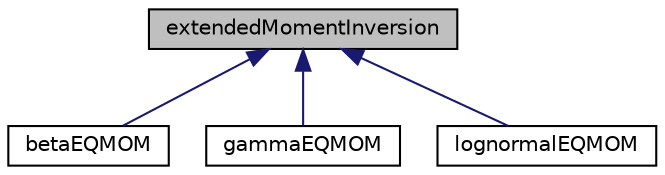 digraph "extendedMomentInversion"
{
  bgcolor="transparent";
  edge [fontname="Helvetica",fontsize="10",labelfontname="Helvetica",labelfontsize="10"];
  node [fontname="Helvetica",fontsize="10",shape=record];
  Node0 [label="extendedMomentInversion",height=0.2,width=0.4,color="black", fillcolor="grey75", style="filled", fontcolor="black"];
  Node0 -> Node1 [dir="back",color="midnightblue",fontsize="10",style="solid",fontname="Helvetica"];
  Node1 [label="betaEQMOM",height=0.2,width=0.4,color="black",URL="$a02016.html",tooltip="Extended quadrature method of moments with beta kernel density functions. "];
  Node0 -> Node2 [dir="back",color="midnightblue",fontsize="10",style="solid",fontname="Helvetica"];
  Node2 [label="gammaEQMOM",height=0.2,width=0.4,color="black",URL="$a02024.html",tooltip="Extended quadrature method of moments with gamma kernel density functions. "];
  Node0 -> Node3 [dir="back",color="midnightblue",fontsize="10",style="solid",fontname="Helvetica"];
  Node3 [label="lognormalEQMOM",height=0.2,width=0.4,color="black",URL="$a02028.html",tooltip="Extended quadrature method of moments with log-normal kernel density functions. "];
}
